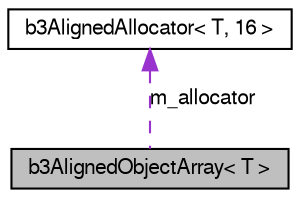 digraph G
{
  bgcolor="transparent";
  edge [fontname="FreeSans",fontsize=10,labelfontname="FreeSans",labelfontsize=10];
  node [fontname="FreeSans",fontsize=10,shape=record];
  Node1 [label="b3AlignedObjectArray\< T \>",height=0.2,width=0.4,color="black", fillcolor="grey75", style="filled" fontcolor="black"];
  Node2 -> Node1 [dir=back,color="darkorchid3",fontsize=10,style="dashed",label="m_allocator"];
  Node2 [label="b3AlignedAllocator\< T, 16 \>",height=0.2,width=0.4,color="black",URL="$classb3_aligned_allocator.html"];
}
